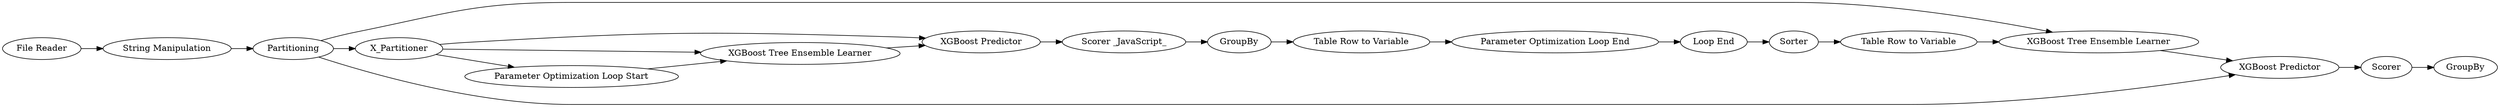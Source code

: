 digraph {
	6 -> 3
	6 -> 1673
	1688 -> 1689
	1682 -> 1683
	1686 -> 1685
	1689 -> 12
	5 -> 1681
	8 -> 1682
	1681 -> 1684
	3 -> 1687
	1673 -> 1680
	1684 -> 1686
	12 -> 8
	1683 -> 1684
	1681 -> 6
	1681 -> 1686
	6 -> 1680
	1687 -> 1688
	1680 -> 3
	1685 -> 1690
	1 -> 5
	5 [label="String Manipulation"]
	1687 [label="Scorer _JavaScript_"]
	1 [label="File Reader"]
	1684 [label="XGBoost Tree Ensemble Learner"]
	1686 [label="XGBoost Predictor"]
	1673 [label="Parameter Optimization Loop Start"]
	1683 [label="Table Row to Variable"]
	1688 [label=GroupBy]
	1682 [label=Sorter]
	1689 [label="Table Row to Variable"]
	1690 [label=GroupBy]
	6 [label=X_Partitioner]
	8 [label="Loop End"]
	1680 [label="XGBoost Tree Ensemble Learner"]
	1685 [label=Scorer]
	3 [label="XGBoost Predictor"]
	12 [label="Parameter Optimization Loop End"]
	1681 [label=Partitioning]
	rankdir=LR
}
